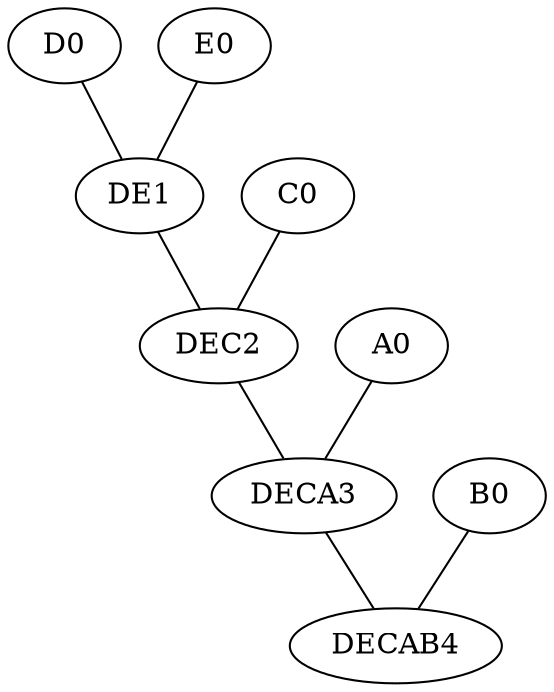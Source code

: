 graph tree {
	D0 -- DE1
	E0 -- DE1
	DE1 -- DEC2
	C0 -- DEC2
	DEC2 -- DECA3
	A0 -- DECA3
	DECA3 -- DECAB4
	B0 -- DECAB4
}
